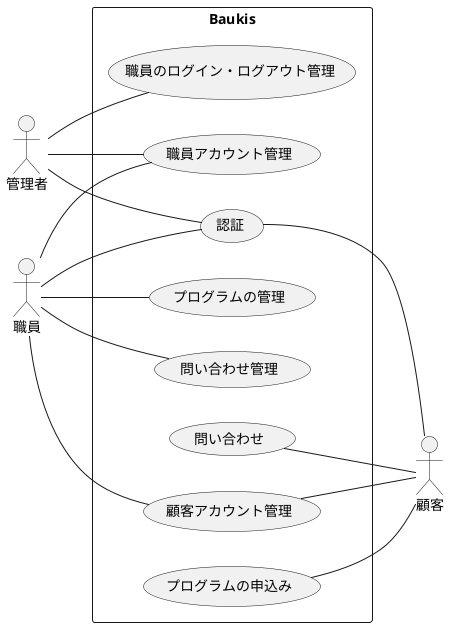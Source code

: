 @startuml
left to right direction
skinparam packageStyle rectangle
actor 管理者
actor 職員
actor 顧客
rectangle Baukis {
  管理者 -- (認証)
  管理者 -- (職員アカウント管理)
  管理者 -- (職員のログイン・ログアウト管理)
  職員 -- (認証)
  職員 -- (職員アカウント管理)
  職員 -- (顧客アカウント管理)
  職員 -- (プログラムの管理)
  職員 -- (問い合わせ管理)
  (認証) -- 顧客
  (プログラムの申込み) -- 顧客
  (問い合わせ) -- 顧客
  (顧客アカウント管理) -- 顧客
}
@enduml